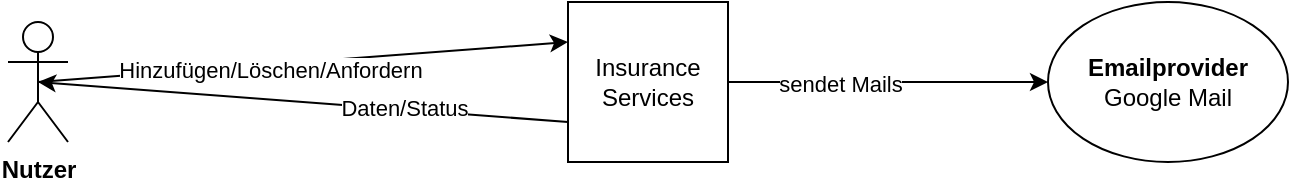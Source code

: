 <mxfile version="21.2.8" type="device">
  <diagram name="Seite-1" id="vCxMuX-Pqt4TdfAdC9Fh">
    <mxGraphModel dx="1434" dy="836" grid="1" gridSize="10" guides="1" tooltips="1" connect="1" arrows="1" fold="1" page="1" pageScale="1" pageWidth="827" pageHeight="1169" math="0" shadow="0">
      <root>
        <mxCell id="0" />
        <mxCell id="1" parent="0" />
        <mxCell id="Rtd1asAdBCvogYDFh4U9-1" value="&lt;b&gt;Nutzer&lt;/b&gt;" style="shape=umlActor;verticalLabelPosition=bottom;verticalAlign=top;html=1;outlineConnect=0;" vertex="1" parent="1">
          <mxGeometry x="40" y="210" width="30" height="60" as="geometry" />
        </mxCell>
        <mxCell id="Rtd1asAdBCvogYDFh4U9-2" value="&lt;b&gt;Emailprovider&lt;/b&gt;&lt;br&gt;Google Mail" style="ellipse;whiteSpace=wrap;html=1;" vertex="1" parent="1">
          <mxGeometry x="560" y="200" width="120" height="80" as="geometry" />
        </mxCell>
        <mxCell id="Rtd1asAdBCvogYDFh4U9-3" value="Insurance Services" style="whiteSpace=wrap;html=1;aspect=fixed;" vertex="1" parent="1">
          <mxGeometry x="320" y="200" width="80" height="80" as="geometry" />
        </mxCell>
        <mxCell id="Rtd1asAdBCvogYDFh4U9-4" value="" style="endArrow=classic;html=1;rounded=0;exitX=1;exitY=0.5;exitDx=0;exitDy=0;entryX=0;entryY=0.5;entryDx=0;entryDy=0;" edge="1" parent="1" source="Rtd1asAdBCvogYDFh4U9-3" target="Rtd1asAdBCvogYDFh4U9-2">
          <mxGeometry width="50" height="50" relative="1" as="geometry">
            <mxPoint x="560" y="440" as="sourcePoint" />
            <mxPoint x="610" y="390" as="targetPoint" />
          </mxGeometry>
        </mxCell>
        <mxCell id="Rtd1asAdBCvogYDFh4U9-6" value="sendet Mails" style="edgeLabel;html=1;align=center;verticalAlign=middle;resizable=0;points=[];" vertex="1" connectable="0" parent="Rtd1asAdBCvogYDFh4U9-4">
          <mxGeometry x="-0.3" y="-1" relative="1" as="geometry">
            <mxPoint as="offset" />
          </mxGeometry>
        </mxCell>
        <mxCell id="Rtd1asAdBCvogYDFh4U9-7" value="" style="endArrow=classic;html=1;rounded=0;exitX=0.5;exitY=0.5;exitDx=0;exitDy=0;exitPerimeter=0;entryX=0;entryY=0.25;entryDx=0;entryDy=0;" edge="1" parent="1" source="Rtd1asAdBCvogYDFh4U9-1" target="Rtd1asAdBCvogYDFh4U9-3">
          <mxGeometry width="50" height="50" relative="1" as="geometry">
            <mxPoint x="560" y="440" as="sourcePoint" />
            <mxPoint x="610" y="390" as="targetPoint" />
          </mxGeometry>
        </mxCell>
        <mxCell id="Rtd1asAdBCvogYDFh4U9-8" value="Hinzufügen/Löschen/Anfordern" style="edgeLabel;html=1;align=center;verticalAlign=middle;resizable=0;points=[];" vertex="1" connectable="0" parent="Rtd1asAdBCvogYDFh4U9-7">
          <mxGeometry x="-0.128" y="-2" relative="1" as="geometry">
            <mxPoint as="offset" />
          </mxGeometry>
        </mxCell>
        <mxCell id="Rtd1asAdBCvogYDFh4U9-9" value="" style="endArrow=classic;html=1;rounded=0;exitX=0;exitY=0.75;exitDx=0;exitDy=0;entryX=0.5;entryY=0.5;entryDx=0;entryDy=0;entryPerimeter=0;" edge="1" parent="1" source="Rtd1asAdBCvogYDFh4U9-3" target="Rtd1asAdBCvogYDFh4U9-1">
          <mxGeometry width="50" height="50" relative="1" as="geometry">
            <mxPoint x="560" y="440" as="sourcePoint" />
            <mxPoint x="610" y="390" as="targetPoint" />
          </mxGeometry>
        </mxCell>
        <mxCell id="Rtd1asAdBCvogYDFh4U9-10" value="Daten/Status" style="edgeLabel;html=1;align=center;verticalAlign=middle;resizable=0;points=[];" vertex="1" connectable="0" parent="Rtd1asAdBCvogYDFh4U9-9">
          <mxGeometry x="-0.375" y="-1" relative="1" as="geometry">
            <mxPoint as="offset" />
          </mxGeometry>
        </mxCell>
      </root>
    </mxGraphModel>
  </diagram>
</mxfile>
